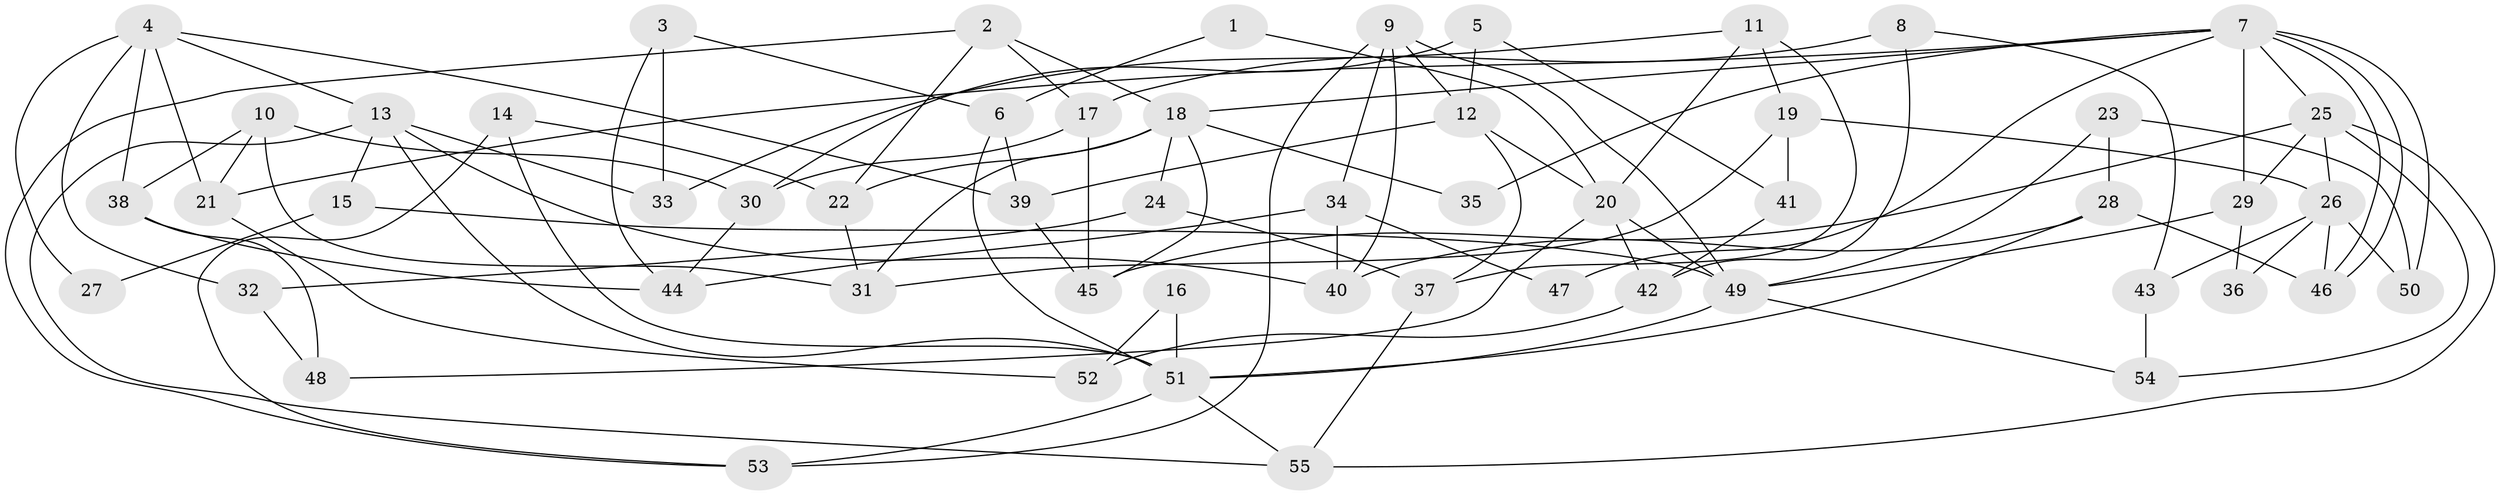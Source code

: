 // coarse degree distribution, {2: 0.1388888888888889, 4: 0.25, 5: 0.19444444444444445, 6: 0.1388888888888889, 10: 0.027777777777777776, 7: 0.05555555555555555, 11: 0.027777777777777776, 3: 0.1388888888888889, 9: 0.027777777777777776}
// Generated by graph-tools (version 1.1) at 2025/41/03/06/25 10:41:58]
// undirected, 55 vertices, 110 edges
graph export_dot {
graph [start="1"]
  node [color=gray90,style=filled];
  1;
  2;
  3;
  4;
  5;
  6;
  7;
  8;
  9;
  10;
  11;
  12;
  13;
  14;
  15;
  16;
  17;
  18;
  19;
  20;
  21;
  22;
  23;
  24;
  25;
  26;
  27;
  28;
  29;
  30;
  31;
  32;
  33;
  34;
  35;
  36;
  37;
  38;
  39;
  40;
  41;
  42;
  43;
  44;
  45;
  46;
  47;
  48;
  49;
  50;
  51;
  52;
  53;
  54;
  55;
  1 -- 20;
  1 -- 6;
  2 -- 53;
  2 -- 22;
  2 -- 17;
  2 -- 18;
  3 -- 6;
  3 -- 33;
  3 -- 44;
  4 -- 39;
  4 -- 21;
  4 -- 13;
  4 -- 27;
  4 -- 32;
  4 -- 38;
  5 -- 12;
  5 -- 30;
  5 -- 41;
  6 -- 51;
  6 -- 39;
  7 -- 18;
  7 -- 46;
  7 -- 46;
  7 -- 21;
  7 -- 25;
  7 -- 29;
  7 -- 35;
  7 -- 47;
  7 -- 50;
  8 -- 42;
  8 -- 17;
  8 -- 43;
  9 -- 12;
  9 -- 49;
  9 -- 34;
  9 -- 40;
  9 -- 53;
  10 -- 38;
  10 -- 30;
  10 -- 21;
  10 -- 31;
  11 -- 19;
  11 -- 20;
  11 -- 33;
  11 -- 37;
  12 -- 20;
  12 -- 37;
  12 -- 39;
  13 -- 51;
  13 -- 15;
  13 -- 33;
  13 -- 40;
  13 -- 55;
  14 -- 51;
  14 -- 53;
  14 -- 22;
  15 -- 49;
  15 -- 27;
  16 -- 51;
  16 -- 52;
  17 -- 45;
  17 -- 30;
  18 -- 31;
  18 -- 22;
  18 -- 24;
  18 -- 35;
  18 -- 45;
  19 -- 31;
  19 -- 26;
  19 -- 41;
  20 -- 48;
  20 -- 49;
  20 -- 42;
  21 -- 52;
  22 -- 31;
  23 -- 50;
  23 -- 49;
  23 -- 28;
  24 -- 37;
  24 -- 32;
  25 -- 55;
  25 -- 26;
  25 -- 29;
  25 -- 45;
  25 -- 54;
  26 -- 46;
  26 -- 36;
  26 -- 43;
  26 -- 50;
  28 -- 40;
  28 -- 46;
  28 -- 51;
  29 -- 36;
  29 -- 49;
  30 -- 44;
  32 -- 48;
  34 -- 40;
  34 -- 44;
  34 -- 47;
  37 -- 55;
  38 -- 44;
  38 -- 48;
  39 -- 45;
  41 -- 42;
  42 -- 52;
  43 -- 54;
  49 -- 54;
  49 -- 51;
  51 -- 53;
  51 -- 55;
}
